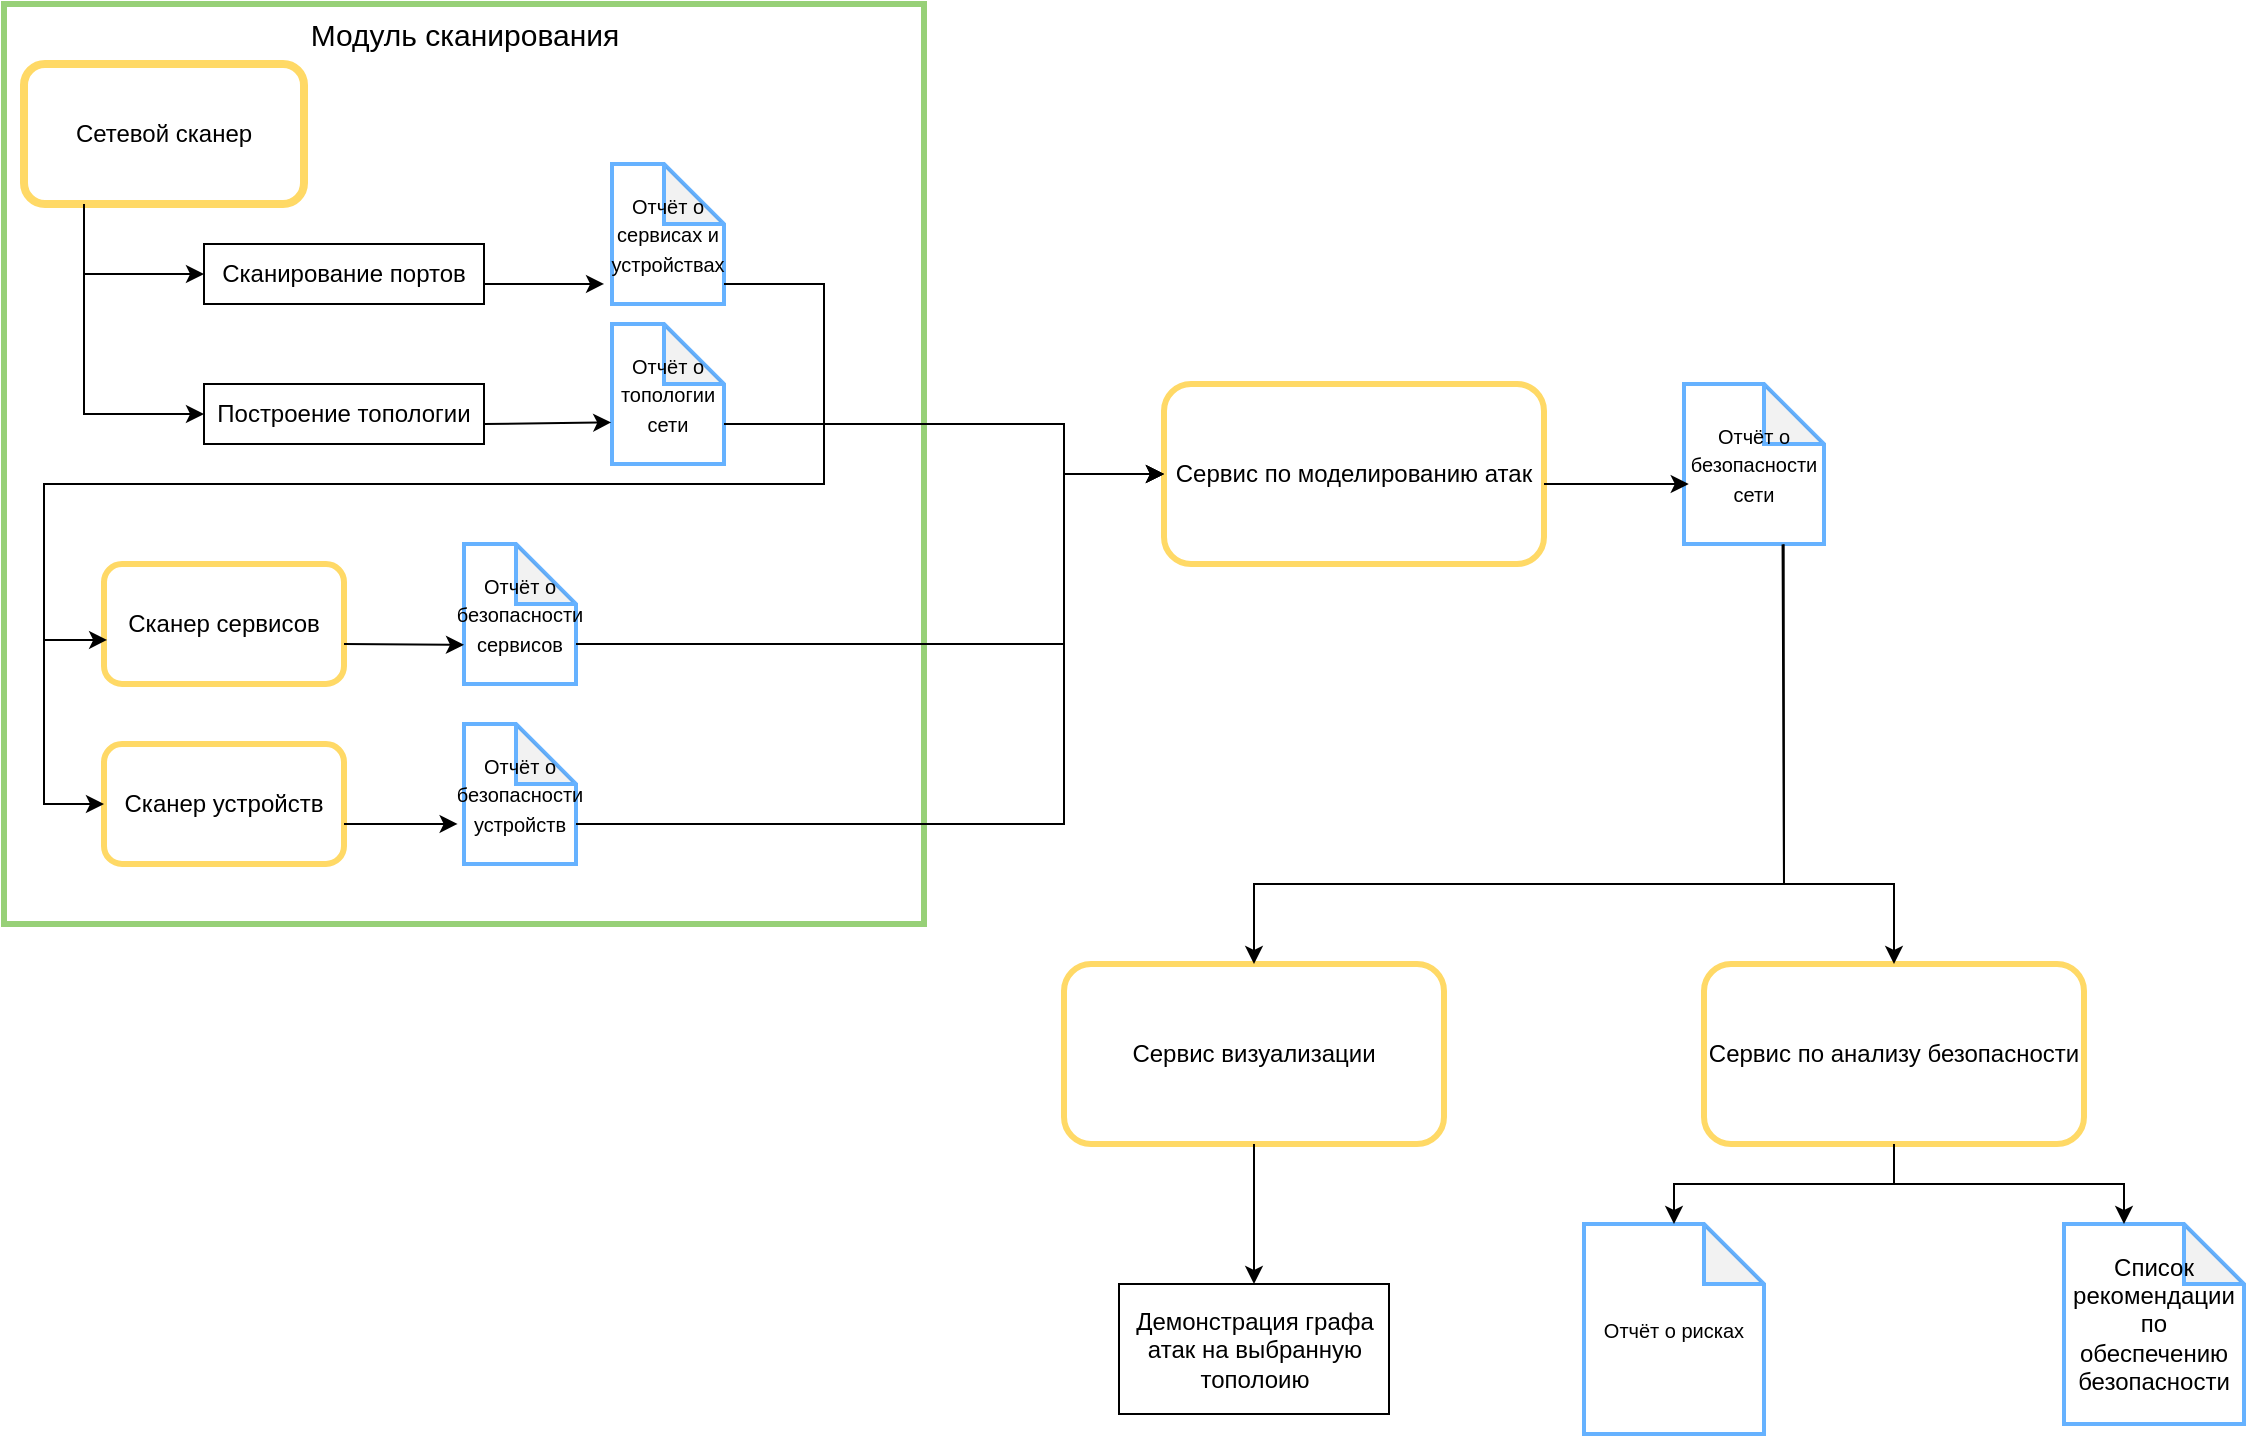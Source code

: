 <mxfile version="26.2.14">
  <diagram name="Страница — 1" id="hf3WLWwBATtSHxKtstYk">
    <mxGraphModel dx="1489" dy="816" grid="1" gridSize="10" guides="1" tooltips="1" connect="1" arrows="1" fold="1" page="1" pageScale="1" pageWidth="827" pageHeight="1169" background="none" math="0" shadow="0">
      <root>
        <mxCell id="0" />
        <mxCell id="1" parent="0" />
        <mxCell id="f9SAzDT_vDeSce36asu--1" value="" style="whiteSpace=wrap;html=1;aspect=fixed;strokeColor=#97D077;strokeWidth=3;" vertex="1" parent="1">
          <mxGeometry x="110" y="80" width="460" height="460" as="geometry" />
        </mxCell>
        <mxCell id="f9SAzDT_vDeSce36asu--2" value="&lt;font style=&quot;font-size: 15px;&quot;&gt;Модуль сканирования &lt;/font&gt;" style="text;html=1;align=center;verticalAlign=middle;whiteSpace=wrap;rounded=0;" vertex="1" parent="1">
          <mxGeometry x="252.5" y="80" width="175" height="30" as="geometry" />
        </mxCell>
        <mxCell id="f9SAzDT_vDeSce36asu--3" value="Сетевой сканер" style="rounded=1;whiteSpace=wrap;html=1;strokeColor=#FFD966;strokeWidth=4;" vertex="1" parent="1">
          <mxGeometry x="120" y="110" width="140" height="70" as="geometry" />
        </mxCell>
        <mxCell id="f9SAzDT_vDeSce36asu--4" value="Сканер сервисов" style="rounded=1;whiteSpace=wrap;html=1;strokeColor=#FFD966;strokeWidth=3;" vertex="1" parent="1">
          <mxGeometry x="160" y="360" width="120" height="60" as="geometry" />
        </mxCell>
        <mxCell id="f9SAzDT_vDeSce36asu--6" value="Сканер устройств" style="rounded=1;whiteSpace=wrap;html=1;strokeColor=#FFD966;strokeWidth=3;" vertex="1" parent="1">
          <mxGeometry x="160" y="450" width="120" height="60" as="geometry" />
        </mxCell>
        <mxCell id="f9SAzDT_vDeSce36asu--9" value="Сканирование портов" style="rounded=0;whiteSpace=wrap;html=1;" vertex="1" parent="1">
          <mxGeometry x="210" y="200" width="140" height="30" as="geometry" />
        </mxCell>
        <mxCell id="f9SAzDT_vDeSce36asu--10" value="Построение топологии " style="rounded=0;whiteSpace=wrap;html=1;" vertex="1" parent="1">
          <mxGeometry x="210" y="270" width="140" height="30" as="geometry" />
        </mxCell>
        <mxCell id="f9SAzDT_vDeSce36asu--11" value="&lt;font style=&quot;font-size: 10px;&quot;&gt;Отчёт о сервисах и устройствах&lt;/font&gt;" style="shape=note;whiteSpace=wrap;html=1;backgroundOutline=1;darkOpacity=0.05;strokeColor=#66B2FF;strokeWidth=2;" vertex="1" parent="1">
          <mxGeometry x="414" y="160" width="56" height="70" as="geometry" />
        </mxCell>
        <mxCell id="f9SAzDT_vDeSce36asu--12" value="&lt;font style=&quot;font-size: 10px;&quot;&gt;Отчёт о топологии сети&lt;/font&gt;" style="shape=note;whiteSpace=wrap;html=1;backgroundOutline=1;darkOpacity=0.05;strokeWidth=2;strokeColor=#66B2FF;" vertex="1" parent="1">
          <mxGeometry x="414" y="240" width="56" height="70" as="geometry" />
        </mxCell>
        <mxCell id="f9SAzDT_vDeSce36asu--13" value="" style="endArrow=classic;html=1;rounded=0;entryX=0;entryY=0.5;entryDx=0;entryDy=0;" edge="1" parent="1" target="f9SAzDT_vDeSce36asu--10">
          <mxGeometry width="50" height="50" relative="1" as="geometry">
            <mxPoint x="150" y="180.004" as="sourcePoint" />
            <mxPoint x="240" y="244.29" as="targetPoint" />
            <Array as="points">
              <mxPoint x="150" y="285" />
            </Array>
          </mxGeometry>
        </mxCell>
        <mxCell id="f9SAzDT_vDeSce36asu--14" value="" style="endArrow=classic;html=1;rounded=0;entryX=0;entryY=0.5;entryDx=0;entryDy=0;" edge="1" parent="1" target="f9SAzDT_vDeSce36asu--9">
          <mxGeometry width="50" height="50" relative="1" as="geometry">
            <mxPoint x="150" y="215" as="sourcePoint" />
            <mxPoint x="200" y="170" as="targetPoint" />
          </mxGeometry>
        </mxCell>
        <mxCell id="f9SAzDT_vDeSce36asu--15" value="" style="endArrow=classic;html=1;rounded=0;entryX=-0.071;entryY=0.857;entryDx=0;entryDy=0;entryPerimeter=0;" edge="1" parent="1" target="f9SAzDT_vDeSce36asu--11">
          <mxGeometry width="50" height="50" relative="1" as="geometry">
            <mxPoint x="350" y="220" as="sourcePoint" />
            <mxPoint x="400" y="170" as="targetPoint" />
          </mxGeometry>
        </mxCell>
        <mxCell id="f9SAzDT_vDeSce36asu--16" value="" style="endArrow=classic;html=1;rounded=0;entryX=-0.007;entryY=0.703;entryDx=0;entryDy=0;entryPerimeter=0;" edge="1" parent="1" target="f9SAzDT_vDeSce36asu--12">
          <mxGeometry width="50" height="50" relative="1" as="geometry">
            <mxPoint x="350" y="290" as="sourcePoint" />
            <mxPoint x="400" y="240" as="targetPoint" />
          </mxGeometry>
        </mxCell>
        <mxCell id="f9SAzDT_vDeSce36asu--17" value="" style="endArrow=classic;html=1;rounded=0;entryX=0;entryY=0.5;entryDx=0;entryDy=0;" edge="1" parent="1" target="f9SAzDT_vDeSce36asu--6">
          <mxGeometry width="50" height="50" relative="1" as="geometry">
            <mxPoint x="470" y="220" as="sourcePoint" />
            <mxPoint x="520" y="170" as="targetPoint" />
            <Array as="points">
              <mxPoint x="520" y="220" />
              <mxPoint x="520" y="320" />
              <mxPoint x="130" y="320" />
              <mxPoint x="130" y="480" />
            </Array>
          </mxGeometry>
        </mxCell>
        <mxCell id="f9SAzDT_vDeSce36asu--18" value="" style="endArrow=classic;html=1;rounded=0;entryX=0.013;entryY=0.633;entryDx=0;entryDy=0;entryPerimeter=0;" edge="1" parent="1" target="f9SAzDT_vDeSce36asu--4">
          <mxGeometry width="50" height="50" relative="1" as="geometry">
            <mxPoint x="130" y="398" as="sourcePoint" />
            <mxPoint x="180" y="350" as="targetPoint" />
          </mxGeometry>
        </mxCell>
        <mxCell id="f9SAzDT_vDeSce36asu--19" value="&lt;font style=&quot;font-size: 10px;&quot;&gt;Отчёт о безопасности сервисов&lt;/font&gt;" style="shape=note;whiteSpace=wrap;html=1;backgroundOutline=1;darkOpacity=0.05;strokeWidth=2;strokeColor=#66B2FF;" vertex="1" parent="1">
          <mxGeometry x="340" y="350" width="56" height="70" as="geometry" />
        </mxCell>
        <mxCell id="f9SAzDT_vDeSce36asu--20" value="&lt;font style=&quot;font-size: 10px;&quot;&gt;Отчёт о безопасности устройств&lt;/font&gt;" style="shape=note;whiteSpace=wrap;html=1;backgroundOutline=1;darkOpacity=0.05;strokeColor=#66B2FF;strokeWidth=2;" vertex="1" parent="1">
          <mxGeometry x="340" y="440" width="56" height="70" as="geometry" />
        </mxCell>
        <mxCell id="f9SAzDT_vDeSce36asu--21" value="" style="endArrow=classic;html=1;rounded=0;entryX=0;entryY=0.72;entryDx=0;entryDy=0;entryPerimeter=0;" edge="1" parent="1" target="f9SAzDT_vDeSce36asu--19">
          <mxGeometry width="50" height="50" relative="1" as="geometry">
            <mxPoint x="280" y="400" as="sourcePoint" />
            <mxPoint x="330" y="350" as="targetPoint" />
          </mxGeometry>
        </mxCell>
        <mxCell id="f9SAzDT_vDeSce36asu--22" value="" style="endArrow=classic;html=1;rounded=0;entryX=-0.057;entryY=0.714;entryDx=0;entryDy=0;entryPerimeter=0;" edge="1" parent="1" target="f9SAzDT_vDeSce36asu--20">
          <mxGeometry width="50" height="50" relative="1" as="geometry">
            <mxPoint x="280" y="490" as="sourcePoint" />
            <mxPoint x="330" y="440" as="targetPoint" />
          </mxGeometry>
        </mxCell>
        <mxCell id="f9SAzDT_vDeSce36asu--27" value="Сервис по моделированию атак" style="rounded=1;whiteSpace=wrap;html=1;strokeColor=#FFD966;strokeWidth=3;" vertex="1" parent="1">
          <mxGeometry x="690" y="270" width="190" height="90" as="geometry" />
        </mxCell>
        <mxCell id="f9SAzDT_vDeSce36asu--28" value="" style="endArrow=classic;html=1;rounded=0;entryX=0;entryY=0.5;entryDx=0;entryDy=0;" edge="1" parent="1" target="f9SAzDT_vDeSce36asu--27">
          <mxGeometry width="50" height="50" relative="1" as="geometry">
            <mxPoint x="470" y="290" as="sourcePoint" />
            <mxPoint x="520" y="240" as="targetPoint" />
            <Array as="points">
              <mxPoint x="640" y="290" />
              <mxPoint x="640" y="315" />
            </Array>
          </mxGeometry>
        </mxCell>
        <mxCell id="f9SAzDT_vDeSce36asu--29" value="" style="endArrow=classic;html=1;rounded=0;exitX=0;exitY=0;exitDx=56;exitDy=50;exitPerimeter=0;entryX=0;entryY=0.5;entryDx=0;entryDy=0;" edge="1" parent="1" source="f9SAzDT_vDeSce36asu--19" target="f9SAzDT_vDeSce36asu--27">
          <mxGeometry width="50" height="50" relative="1" as="geometry">
            <mxPoint x="400" y="400" as="sourcePoint" />
            <mxPoint x="450" y="350" as="targetPoint" />
            <Array as="points">
              <mxPoint x="640" y="400" />
              <mxPoint x="640" y="315" />
            </Array>
          </mxGeometry>
        </mxCell>
        <mxCell id="f9SAzDT_vDeSce36asu--30" value="" style="endArrow=classic;html=1;rounded=0;exitX=0;exitY=0;exitDx=56;exitDy=50;exitPerimeter=0;entryX=0;entryY=0.5;entryDx=0;entryDy=0;" edge="1" parent="1" source="f9SAzDT_vDeSce36asu--20" target="f9SAzDT_vDeSce36asu--27">
          <mxGeometry width="50" height="50" relative="1" as="geometry">
            <mxPoint x="400" y="490" as="sourcePoint" />
            <mxPoint x="450" y="440" as="targetPoint" />
            <Array as="points">
              <mxPoint x="640" y="490" />
              <mxPoint x="640" y="410" />
              <mxPoint x="640" y="315" />
            </Array>
          </mxGeometry>
        </mxCell>
        <mxCell id="f9SAzDT_vDeSce36asu--31" value="&lt;font style=&quot;font-size: 10px;&quot;&gt;Отчёт о безопасности сети&lt;/font&gt;" style="shape=note;whiteSpace=wrap;html=1;backgroundOutline=1;darkOpacity=0.05;strokeWidth=2;strokeColor=#66B2FF;" vertex="1" parent="1">
          <mxGeometry x="950" y="270" width="70" height="80" as="geometry" />
        </mxCell>
        <mxCell id="f9SAzDT_vDeSce36asu--32" value="" style="endArrow=classic;html=1;rounded=0;entryX=0.034;entryY=0.625;entryDx=0;entryDy=0;entryPerimeter=0;" edge="1" parent="1" target="f9SAzDT_vDeSce36asu--31">
          <mxGeometry width="50" height="50" relative="1" as="geometry">
            <mxPoint x="880" y="320" as="sourcePoint" />
            <mxPoint x="930" y="270" as="targetPoint" />
          </mxGeometry>
        </mxCell>
        <mxCell id="f9SAzDT_vDeSce36asu--33" value="Сервис по анализу безопасности" style="rounded=1;whiteSpace=wrap;html=1;strokeColor=#FFD966;strokeWidth=3;" vertex="1" parent="1">
          <mxGeometry x="960" y="560" width="190" height="90" as="geometry" />
        </mxCell>
        <mxCell id="f9SAzDT_vDeSce36asu--35" value="Список рекомендации по обеспечению безопасности" style="shape=note;whiteSpace=wrap;html=1;backgroundOutline=1;darkOpacity=0.05;strokeColor=#66B2FF;strokeWidth=2;" vertex="1" parent="1">
          <mxGeometry x="1140" y="690" width="90" height="100" as="geometry" />
        </mxCell>
        <mxCell id="f9SAzDT_vDeSce36asu--36" value="&lt;font style=&quot;font-size: 10px;&quot;&gt;Отчёт о рисках&lt;/font&gt;" style="shape=note;whiteSpace=wrap;html=1;backgroundOutline=1;darkOpacity=0.05;strokeColor=#66B2FF;strokeWidth=2;" vertex="1" parent="1">
          <mxGeometry x="900" y="690" width="90" height="105" as="geometry" />
        </mxCell>
        <mxCell id="f9SAzDT_vDeSce36asu--37" value="" style="endArrow=classic;html=1;rounded=0;entryX=0.5;entryY=0;entryDx=0;entryDy=0;exitX=0.704;exitY=1.003;exitDx=0;exitDy=0;exitPerimeter=0;" edge="1" parent="1" source="f9SAzDT_vDeSce36asu--31" target="f9SAzDT_vDeSce36asu--33">
          <mxGeometry width="50" height="50" relative="1" as="geometry">
            <mxPoint x="1020" y="320" as="sourcePoint" />
            <mxPoint x="1070" y="270" as="targetPoint" />
            <Array as="points">
              <mxPoint x="1000" y="520" />
              <mxPoint x="1055" y="520" />
            </Array>
          </mxGeometry>
        </mxCell>
        <mxCell id="f9SAzDT_vDeSce36asu--41" value="Сервис визуализации" style="rounded=1;whiteSpace=wrap;html=1;strokeColor=#FFD966;strokeWidth=3;" vertex="1" parent="1">
          <mxGeometry x="640" y="560" width="190" height="90" as="geometry" />
        </mxCell>
        <mxCell id="f9SAzDT_vDeSce36asu--42" value="" style="endArrow=classic;html=1;rounded=0;entryX=0.5;entryY=0;entryDx=0;entryDy=0;exitX=0.712;exitY=1.001;exitDx=0;exitDy=0;exitPerimeter=0;" edge="1" parent="1" source="f9SAzDT_vDeSce36asu--31" target="f9SAzDT_vDeSce36asu--41">
          <mxGeometry width="50" height="50" relative="1" as="geometry">
            <mxPoint x="1000" y="360" as="sourcePoint" />
            <mxPoint x="1080" y="515" as="targetPoint" />
            <Array as="points">
              <mxPoint x="1000" y="520" />
              <mxPoint x="735" y="520" />
            </Array>
          </mxGeometry>
        </mxCell>
        <mxCell id="f9SAzDT_vDeSce36asu--43" value="Демонстрация графа атак на выбранную тополоию" style="rounded=0;whiteSpace=wrap;html=1;" vertex="1" parent="1">
          <mxGeometry x="667.5" y="720" width="135" height="65" as="geometry" />
        </mxCell>
        <mxCell id="f9SAzDT_vDeSce36asu--44" value="" style="endArrow=classic;html=1;rounded=0;entryX=0.5;entryY=0;entryDx=0;entryDy=0;exitX=0.5;exitY=1;exitDx=0;exitDy=0;" edge="1" parent="1" source="f9SAzDT_vDeSce36asu--41" target="f9SAzDT_vDeSce36asu--43">
          <mxGeometry width="50" height="50" relative="1" as="geometry">
            <mxPoint x="1270" y="520" as="sourcePoint" />
            <mxPoint x="1320" y="470" as="targetPoint" />
          </mxGeometry>
        </mxCell>
        <mxCell id="f9SAzDT_vDeSce36asu--46" value="" style="endArrow=classic;html=1;rounded=0;exitX=0.5;exitY=1;exitDx=0;exitDy=0;entryX=0.5;entryY=0;entryDx=0;entryDy=0;entryPerimeter=0;" edge="1" parent="1" source="f9SAzDT_vDeSce36asu--33" target="f9SAzDT_vDeSce36asu--36">
          <mxGeometry width="50" height="50" relative="1" as="geometry">
            <mxPoint x="1070" y="710" as="sourcePoint" />
            <mxPoint x="1120" y="660" as="targetPoint" />
            <Array as="points">
              <mxPoint x="1055" y="670" />
              <mxPoint x="945" y="670" />
            </Array>
          </mxGeometry>
        </mxCell>
        <mxCell id="f9SAzDT_vDeSce36asu--47" value="" style="endArrow=classic;html=1;rounded=0;entryX=0;entryY=0;entryDx=30;entryDy=0;entryPerimeter=0;exitX=0.5;exitY=1;exitDx=0;exitDy=0;" edge="1" parent="1" source="f9SAzDT_vDeSce36asu--33" target="f9SAzDT_vDeSce36asu--35">
          <mxGeometry width="50" height="50" relative="1" as="geometry">
            <mxPoint x="1050" y="650" as="sourcePoint" />
            <mxPoint x="1130" y="710" as="targetPoint" />
            <Array as="points">
              <mxPoint x="1055" y="670" />
              <mxPoint x="1170" y="670" />
            </Array>
          </mxGeometry>
        </mxCell>
      </root>
    </mxGraphModel>
  </diagram>
</mxfile>
